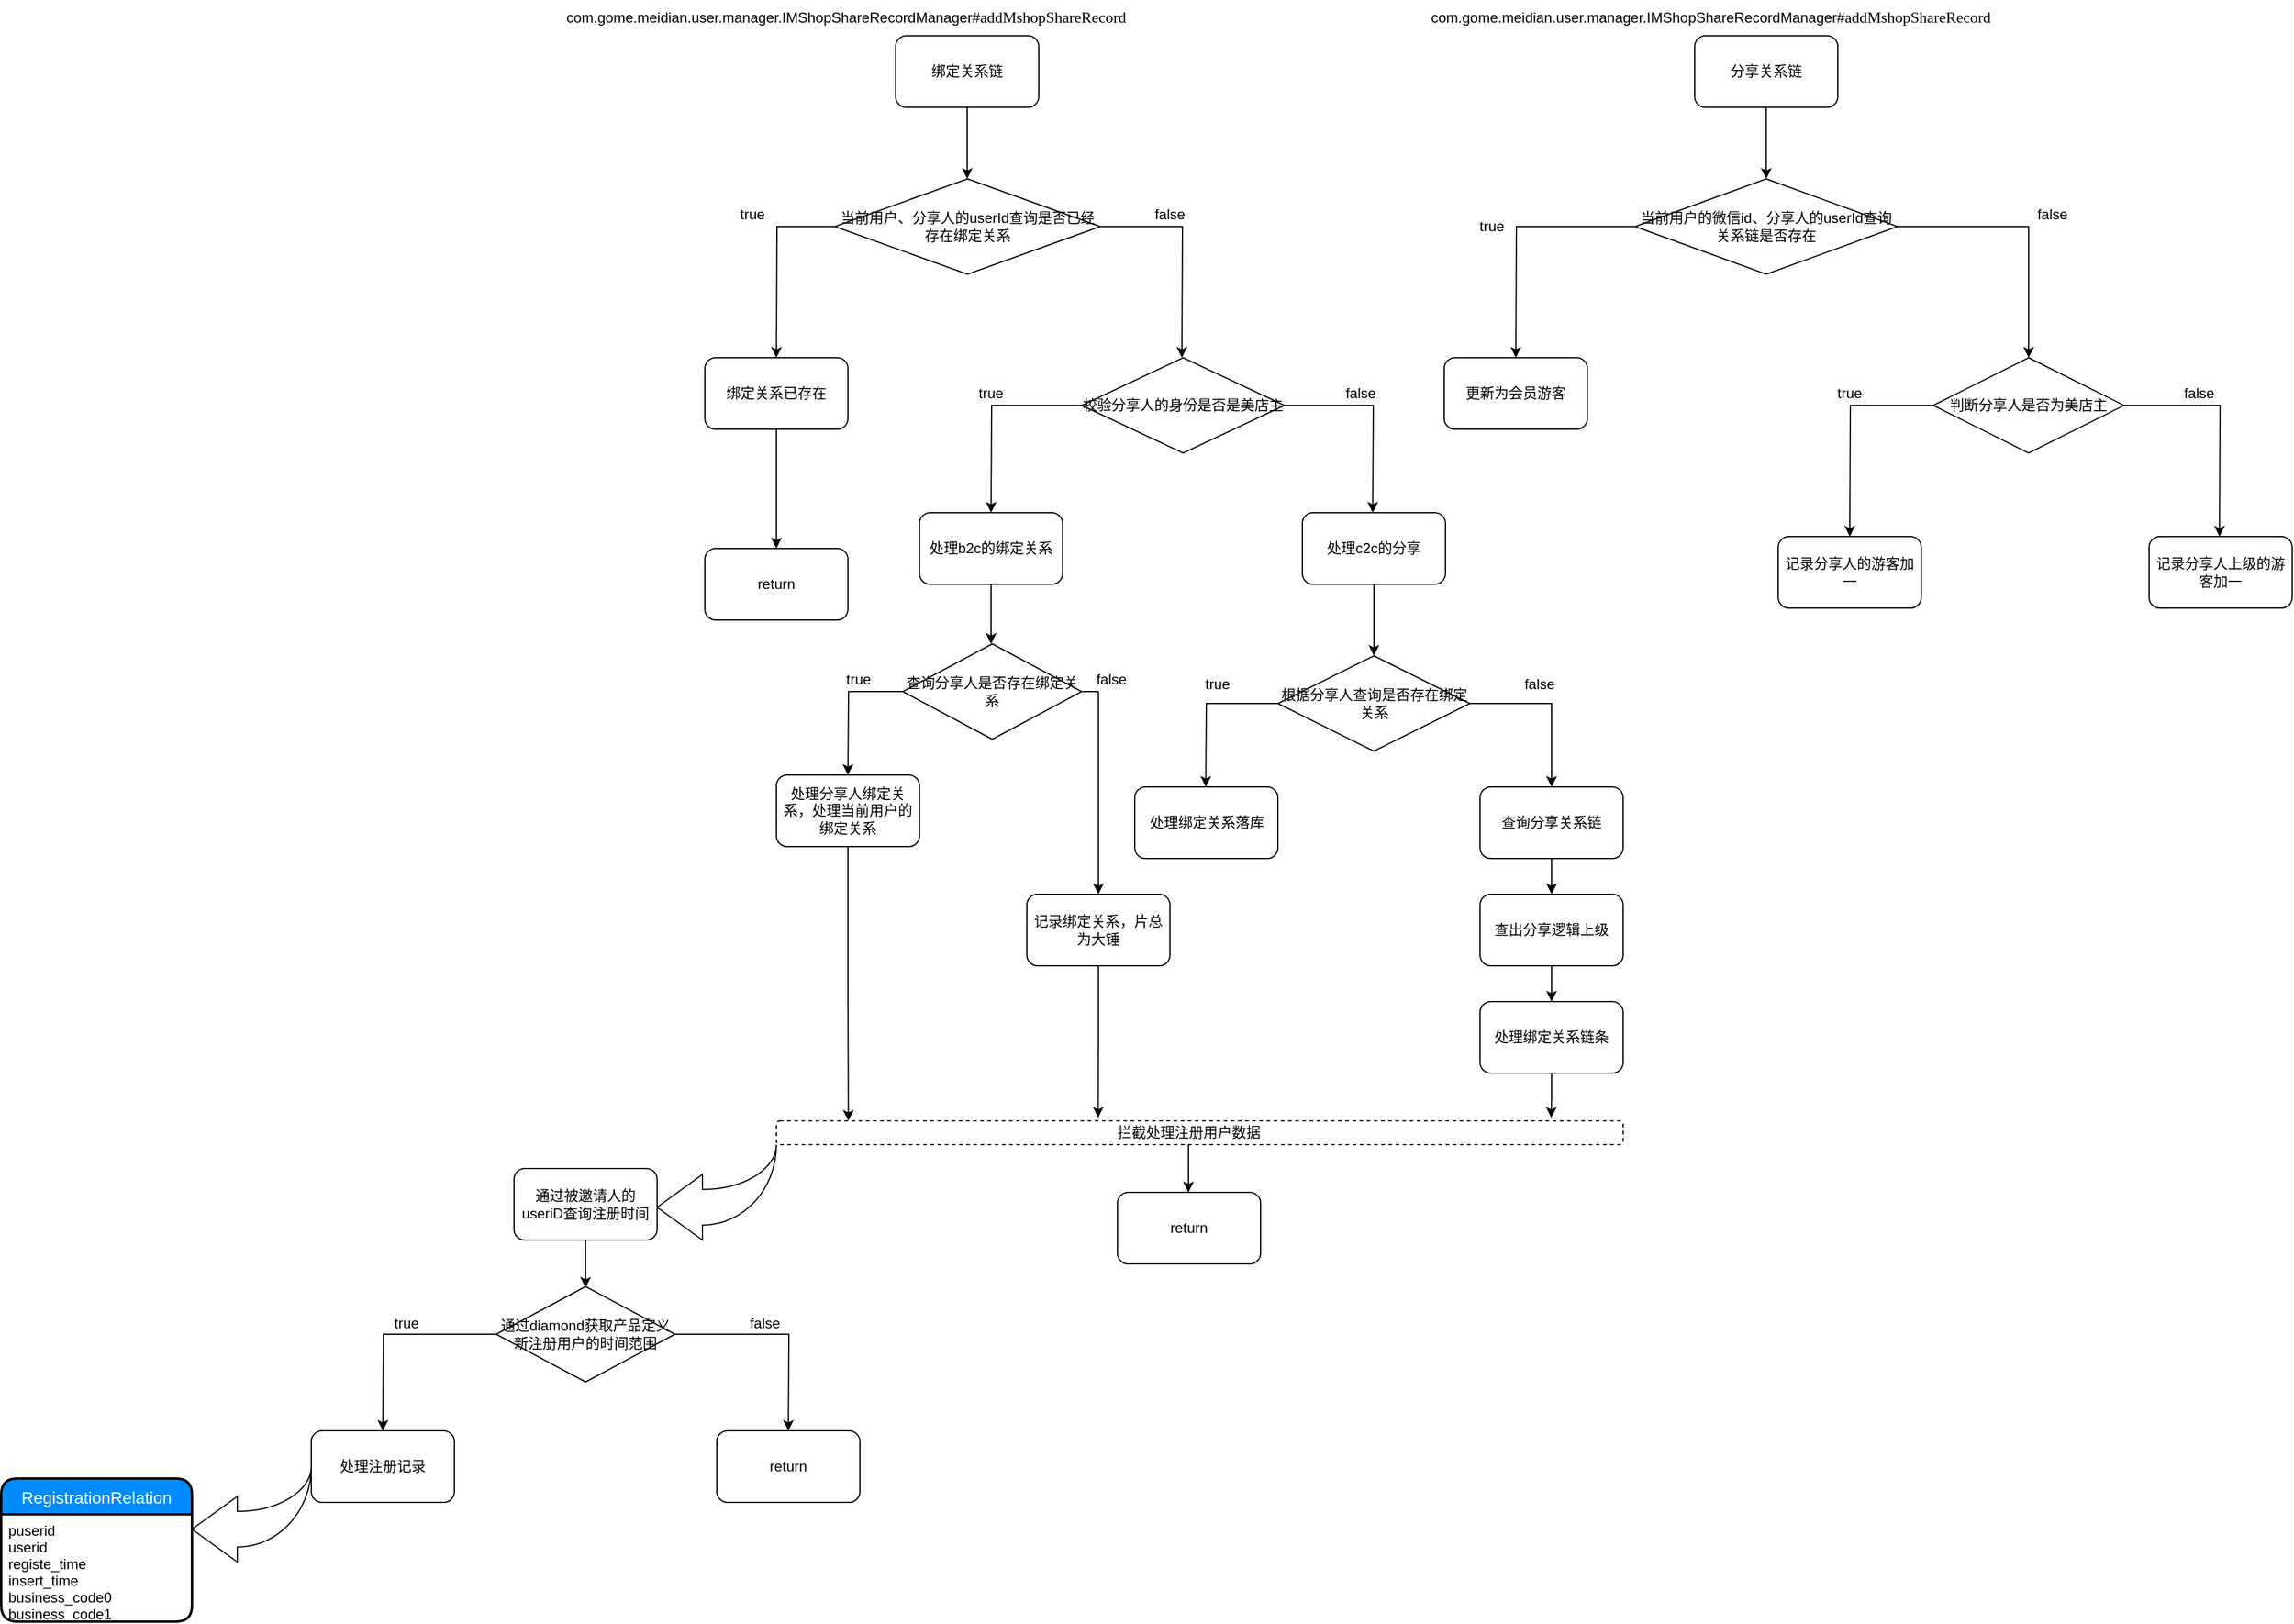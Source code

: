 <mxfile version="12.5.1" type="github">
  <diagram id="msJd3yK6HxjYoxfrZiBb" name="Page-1">
    <mxGraphModel dx="2692" dy="536" grid="1" gridSize="10" guides="1" tooltips="1" connect="1" arrows="1" fold="1" page="1" pageScale="1" pageWidth="827" pageHeight="1169" math="0" shadow="0">
      <root>
        <mxCell id="0"/>
        <mxCell id="1" parent="0"/>
        <mxCell id="jShOLcOtmEcMuFyAX2FL-2" style="edgeStyle=orthogonalEdgeStyle;rounded=0;orthogonalLoop=1;jettySize=auto;html=1;" parent="1" source="jShOLcOtmEcMuFyAX2FL-1" edge="1">
          <mxGeometry relative="1" as="geometry">
            <mxPoint x="50" y="160" as="targetPoint"/>
          </mxGeometry>
        </mxCell>
        <mxCell id="jShOLcOtmEcMuFyAX2FL-1" value="分享关系链" style="rounded=1;whiteSpace=wrap;html=1;" parent="1" vertex="1">
          <mxGeometry x="-10" y="40" width="120" height="60" as="geometry"/>
        </mxCell>
        <mxCell id="jShOLcOtmEcMuFyAX2FL-4" style="edgeStyle=orthogonalEdgeStyle;rounded=0;orthogonalLoop=1;jettySize=auto;html=1;" parent="1" source="jShOLcOtmEcMuFyAX2FL-3" edge="1">
          <mxGeometry relative="1" as="geometry">
            <mxPoint x="-160" y="310" as="targetPoint"/>
          </mxGeometry>
        </mxCell>
        <mxCell id="jShOLcOtmEcMuFyAX2FL-7" style="edgeStyle=orthogonalEdgeStyle;rounded=0;orthogonalLoop=1;jettySize=auto;html=1;" parent="1" source="jShOLcOtmEcMuFyAX2FL-3" edge="1">
          <mxGeometry relative="1" as="geometry">
            <mxPoint x="270" y="310" as="targetPoint"/>
            <Array as="points">
              <mxPoint x="270" y="200"/>
              <mxPoint x="270" y="310"/>
            </Array>
          </mxGeometry>
        </mxCell>
        <mxCell id="jShOLcOtmEcMuFyAX2FL-3" value="当前用户的微信id、分享人的userId查询关系链是否存在" style="rhombus;whiteSpace=wrap;html=1;" parent="1" vertex="1">
          <mxGeometry x="-60" y="160" width="220" height="80" as="geometry"/>
        </mxCell>
        <mxCell id="jShOLcOtmEcMuFyAX2FL-5" value="true" style="text;html=1;strokeColor=none;fillColor=none;align=center;verticalAlign=middle;whiteSpace=wrap;rounded=0;" parent="1" vertex="1">
          <mxGeometry x="-200" y="190" width="40" height="20" as="geometry"/>
        </mxCell>
        <mxCell id="jShOLcOtmEcMuFyAX2FL-6" value="更新为会员游客" style="rounded=1;whiteSpace=wrap;html=1;" parent="1" vertex="1">
          <mxGeometry x="-220" y="310" width="120" height="60" as="geometry"/>
        </mxCell>
        <mxCell id="jShOLcOtmEcMuFyAX2FL-9" value="false" style="text;html=1;strokeColor=none;fillColor=none;align=center;verticalAlign=middle;whiteSpace=wrap;rounded=0;" parent="1" vertex="1">
          <mxGeometry x="270" y="180" width="40" height="20" as="geometry"/>
        </mxCell>
        <mxCell id="jShOLcOtmEcMuFyAX2FL-11" style="edgeStyle=orthogonalEdgeStyle;rounded=0;orthogonalLoop=1;jettySize=auto;html=1;" parent="1" source="jShOLcOtmEcMuFyAX2FL-10" edge="1">
          <mxGeometry relative="1" as="geometry">
            <mxPoint x="120" y="460" as="targetPoint"/>
          </mxGeometry>
        </mxCell>
        <mxCell id="jShOLcOtmEcMuFyAX2FL-14" style="edgeStyle=orthogonalEdgeStyle;rounded=0;orthogonalLoop=1;jettySize=auto;html=1;" parent="1" source="jShOLcOtmEcMuFyAX2FL-10" edge="1">
          <mxGeometry relative="1" as="geometry">
            <mxPoint x="430" y="460" as="targetPoint"/>
          </mxGeometry>
        </mxCell>
        <mxCell id="jShOLcOtmEcMuFyAX2FL-10" value="判断分享人是否为美店主" style="rhombus;whiteSpace=wrap;html=1;" parent="1" vertex="1">
          <mxGeometry x="190" y="310" width="160" height="80" as="geometry"/>
        </mxCell>
        <mxCell id="jShOLcOtmEcMuFyAX2FL-13" value="true" style="text;html=1;strokeColor=none;fillColor=none;align=center;verticalAlign=middle;whiteSpace=wrap;rounded=0;" parent="1" vertex="1">
          <mxGeometry x="100" y="330" width="40" height="20" as="geometry"/>
        </mxCell>
        <mxCell id="jShOLcOtmEcMuFyAX2FL-15" value="false" style="text;html=1;strokeColor=none;fillColor=none;align=center;verticalAlign=middle;whiteSpace=wrap;rounded=0;" parent="1" vertex="1">
          <mxGeometry x="393" y="330" width="40" height="20" as="geometry"/>
        </mxCell>
        <mxCell id="jShOLcOtmEcMuFyAX2FL-16" value="记录分享人的游客加一" style="rounded=1;whiteSpace=wrap;html=1;" parent="1" vertex="1">
          <mxGeometry x="60" y="460" width="120" height="60" as="geometry"/>
        </mxCell>
        <mxCell id="jShOLcOtmEcMuFyAX2FL-17" value="记录分享人上级的游客加一" style="rounded=1;whiteSpace=wrap;html=1;" parent="1" vertex="1">
          <mxGeometry x="371" y="460" width="120" height="60" as="geometry"/>
        </mxCell>
        <mxCell id="jShOLcOtmEcMuFyAX2FL-20" style="edgeStyle=orthogonalEdgeStyle;rounded=0;orthogonalLoop=1;jettySize=auto;html=1;" parent="1" source="jShOLcOtmEcMuFyAX2FL-19" edge="1">
          <mxGeometry relative="1" as="geometry">
            <mxPoint x="-620" y="160" as="targetPoint"/>
          </mxGeometry>
        </mxCell>
        <mxCell id="jShOLcOtmEcMuFyAX2FL-19" value="绑定关系链" style="rounded=1;whiteSpace=wrap;html=1;" parent="1" vertex="1">
          <mxGeometry x="-680" y="40" width="120" height="60" as="geometry"/>
        </mxCell>
        <mxCell id="jShOLcOtmEcMuFyAX2FL-22" style="edgeStyle=orthogonalEdgeStyle;rounded=0;orthogonalLoop=1;jettySize=auto;html=1;" parent="1" source="jShOLcOtmEcMuFyAX2FL-21" edge="1">
          <mxGeometry relative="1" as="geometry">
            <mxPoint x="-780" y="310" as="targetPoint"/>
          </mxGeometry>
        </mxCell>
        <mxCell id="jShOLcOtmEcMuFyAX2FL-24" style="edgeStyle=orthogonalEdgeStyle;rounded=0;orthogonalLoop=1;jettySize=auto;html=1;exitX=1;exitY=0.5;exitDx=0;exitDy=0;" parent="1" source="jShOLcOtmEcMuFyAX2FL-21" edge="1">
          <mxGeometry relative="1" as="geometry">
            <mxPoint x="-440" y="310" as="targetPoint"/>
          </mxGeometry>
        </mxCell>
        <mxCell id="jShOLcOtmEcMuFyAX2FL-21" value="当前用户、分享人的userId查询是否已经存在绑定关系" style="rhombus;whiteSpace=wrap;html=1;" parent="1" vertex="1">
          <mxGeometry x="-731" y="160" width="222.5" height="80" as="geometry"/>
        </mxCell>
        <mxCell id="dtXh-dWTpFdWCNlAV0mI-19" style="edgeStyle=orthogonalEdgeStyle;rounded=0;orthogonalLoop=1;jettySize=auto;html=1;" parent="1" source="jShOLcOtmEcMuFyAX2FL-23" edge="1">
          <mxGeometry relative="1" as="geometry">
            <mxPoint x="-780" y="470" as="targetPoint"/>
          </mxGeometry>
        </mxCell>
        <mxCell id="jShOLcOtmEcMuFyAX2FL-23" value="绑定关系已存在" style="rounded=1;whiteSpace=wrap;html=1;" parent="1" vertex="1">
          <mxGeometry x="-840" y="310" width="120" height="60" as="geometry"/>
        </mxCell>
        <mxCell id="jShOLcOtmEcMuFyAX2FL-26" style="edgeStyle=orthogonalEdgeStyle;rounded=0;orthogonalLoop=1;jettySize=auto;html=1;" parent="1" source="jShOLcOtmEcMuFyAX2FL-25" edge="1">
          <mxGeometry relative="1" as="geometry">
            <mxPoint x="-600" y="440" as="targetPoint"/>
          </mxGeometry>
        </mxCell>
        <mxCell id="dtXh-dWTpFdWCNlAV0mI-1" style="edgeStyle=orthogonalEdgeStyle;rounded=0;orthogonalLoop=1;jettySize=auto;html=1;" parent="1" source="jShOLcOtmEcMuFyAX2FL-25" edge="1">
          <mxGeometry relative="1" as="geometry">
            <mxPoint x="-280" y="440" as="targetPoint"/>
          </mxGeometry>
        </mxCell>
        <mxCell id="jShOLcOtmEcMuFyAX2FL-25" value="校验分享人的身份是否是美店主" style="rhombus;whiteSpace=wrap;html=1;" parent="1" vertex="1">
          <mxGeometry x="-524" y="310" width="170" height="80" as="geometry"/>
        </mxCell>
        <mxCell id="jShOLcOtmEcMuFyAX2FL-27" value="true" style="text;html=1;strokeColor=none;fillColor=none;align=center;verticalAlign=middle;whiteSpace=wrap;rounded=0;" parent="1" vertex="1">
          <mxGeometry x="-620" y="330" width="40" height="20" as="geometry"/>
        </mxCell>
        <mxCell id="jShOLcOtmEcMuFyAX2FL-28" value="true" style="text;html=1;strokeColor=none;fillColor=none;align=center;verticalAlign=middle;whiteSpace=wrap;rounded=0;" parent="1" vertex="1">
          <mxGeometry x="-820" y="180" width="40" height="20" as="geometry"/>
        </mxCell>
        <mxCell id="jShOLcOtmEcMuFyAX2FL-29" value="false" style="text;html=1;strokeColor=none;fillColor=none;align=center;verticalAlign=middle;whiteSpace=wrap;rounded=0;" parent="1" vertex="1">
          <mxGeometry x="-470" y="180" width="40" height="20" as="geometry"/>
        </mxCell>
        <mxCell id="dtXh-dWTpFdWCNlAV0mI-2" value="false" style="text;html=1;strokeColor=none;fillColor=none;align=center;verticalAlign=middle;whiteSpace=wrap;rounded=0;" parent="1" vertex="1">
          <mxGeometry x="-310" y="330" width="40" height="20" as="geometry"/>
        </mxCell>
        <mxCell id="dtXh-dWTpFdWCNlAV0mI-4" style="edgeStyle=orthogonalEdgeStyle;rounded=0;orthogonalLoop=1;jettySize=auto;html=1;" parent="1" source="dtXh-dWTpFdWCNlAV0mI-3" edge="1">
          <mxGeometry relative="1" as="geometry">
            <mxPoint x="-279" y="560" as="targetPoint"/>
          </mxGeometry>
        </mxCell>
        <mxCell id="dtXh-dWTpFdWCNlAV0mI-3" value="处理c2c的分享" style="rounded=1;whiteSpace=wrap;html=1;" parent="1" vertex="1">
          <mxGeometry x="-339" y="440" width="120" height="60" as="geometry"/>
        </mxCell>
        <mxCell id="dtXh-dWTpFdWCNlAV0mI-7" style="edgeStyle=orthogonalEdgeStyle;rounded=0;orthogonalLoop=1;jettySize=auto;html=1;" parent="1" source="dtXh-dWTpFdWCNlAV0mI-5" edge="1">
          <mxGeometry relative="1" as="geometry">
            <mxPoint x="-420" y="670" as="targetPoint"/>
          </mxGeometry>
        </mxCell>
        <mxCell id="dtXh-dWTpFdWCNlAV0mI-9" style="edgeStyle=orthogonalEdgeStyle;rounded=0;orthogonalLoop=1;jettySize=auto;html=1;" parent="1" source="dtXh-dWTpFdWCNlAV0mI-5" edge="1">
          <mxGeometry relative="1" as="geometry">
            <mxPoint x="-130" y="670" as="targetPoint"/>
            <Array as="points">
              <mxPoint x="-130" y="600"/>
              <mxPoint x="-130" y="670"/>
            </Array>
          </mxGeometry>
        </mxCell>
        <mxCell id="dtXh-dWTpFdWCNlAV0mI-5" value="根据分享人查询是否存在绑定关系" style="rhombus;whiteSpace=wrap;html=1;" parent="1" vertex="1">
          <mxGeometry x="-359.5" y="560" width="161" height="80" as="geometry"/>
        </mxCell>
        <mxCell id="dtXh-dWTpFdWCNlAV0mI-8" value="true" style="text;html=1;strokeColor=none;fillColor=none;align=center;verticalAlign=middle;whiteSpace=wrap;rounded=0;" parent="1" vertex="1">
          <mxGeometry x="-430" y="574" width="40" height="20" as="geometry"/>
        </mxCell>
        <mxCell id="dtXh-dWTpFdWCNlAV0mI-10" value="false" style="text;html=1;strokeColor=none;fillColor=none;align=center;verticalAlign=middle;whiteSpace=wrap;rounded=0;" parent="1" vertex="1">
          <mxGeometry x="-160" y="574" width="40" height="20" as="geometry"/>
        </mxCell>
        <mxCell id="dtXh-dWTpFdWCNlAV0mI-11" value="处理绑定关系落库" style="rounded=1;whiteSpace=wrap;html=1;" parent="1" vertex="1">
          <mxGeometry x="-479.5" y="670" width="120" height="60" as="geometry"/>
        </mxCell>
        <mxCell id="dtXh-dWTpFdWCNlAV0mI-20" value="return" style="rounded=1;whiteSpace=wrap;html=1;" parent="1" vertex="1">
          <mxGeometry x="-840" y="470" width="120" height="60" as="geometry"/>
        </mxCell>
        <mxCell id="dtXh-dWTpFdWCNlAV0mI-22" style="edgeStyle=orthogonalEdgeStyle;rounded=0;orthogonalLoop=1;jettySize=auto;html=1;" parent="1" source="dtXh-dWTpFdWCNlAV0mI-21" edge="1">
          <mxGeometry relative="1" as="geometry">
            <mxPoint x="-600" y="550" as="targetPoint"/>
          </mxGeometry>
        </mxCell>
        <mxCell id="dtXh-dWTpFdWCNlAV0mI-21" value="处理b2c的绑定关系" style="rounded=1;whiteSpace=wrap;html=1;" parent="1" vertex="1">
          <mxGeometry x="-660" y="440" width="120" height="60" as="geometry"/>
        </mxCell>
        <mxCell id="dtXh-dWTpFdWCNlAV0mI-24" style="edgeStyle=orthogonalEdgeStyle;rounded=0;orthogonalLoop=1;jettySize=auto;html=1;" parent="1" source="dtXh-dWTpFdWCNlAV0mI-23" edge="1">
          <mxGeometry relative="1" as="geometry">
            <mxPoint x="-720" y="660" as="targetPoint"/>
          </mxGeometry>
        </mxCell>
        <mxCell id="dtXh-dWTpFdWCNlAV0mI-28" style="edgeStyle=orthogonalEdgeStyle;rounded=0;orthogonalLoop=1;jettySize=auto;html=1;" parent="1" source="dtXh-dWTpFdWCNlAV0mI-23" edge="1">
          <mxGeometry relative="1" as="geometry">
            <mxPoint x="-510" y="760" as="targetPoint"/>
            <Array as="points">
              <mxPoint x="-510" y="590"/>
              <mxPoint x="-510" y="760"/>
            </Array>
          </mxGeometry>
        </mxCell>
        <mxCell id="dtXh-dWTpFdWCNlAV0mI-23" value="查询分享人是否存在绑定关系" style="rhombus;whiteSpace=wrap;html=1;" parent="1" vertex="1">
          <mxGeometry x="-674" y="550" width="150" height="80" as="geometry"/>
        </mxCell>
        <mxCell id="dtXh-dWTpFdWCNlAV0mI-26" style="edgeStyle=orthogonalEdgeStyle;rounded=0;orthogonalLoop=1;jettySize=auto;html=1;entryX=0.085;entryY=0;entryDx=0;entryDy=0;entryPerimeter=0;" parent="1" source="dtXh-dWTpFdWCNlAV0mI-25" target="FrUOHMYkgbeQ34xPHMlD-1" edge="1">
          <mxGeometry relative="1" as="geometry">
            <mxPoint x="-720" y="781.6" as="targetPoint"/>
          </mxGeometry>
        </mxCell>
        <mxCell id="dtXh-dWTpFdWCNlAV0mI-25" value="处理分享人绑定关系，处理当前用户的绑定关系" style="rounded=1;whiteSpace=wrap;html=1;" parent="1" vertex="1">
          <mxGeometry x="-780" y="660" width="120" height="60" as="geometry"/>
        </mxCell>
        <mxCell id="dtXh-dWTpFdWCNlAV0mI-29" value="true" style="text;html=1;strokeColor=none;fillColor=none;align=center;verticalAlign=middle;whiteSpace=wrap;rounded=0;" parent="1" vertex="1">
          <mxGeometry x="-731" y="570" width="40" height="20" as="geometry"/>
        </mxCell>
        <mxCell id="dtXh-dWTpFdWCNlAV0mI-30" value="false" style="text;html=1;strokeColor=none;fillColor=none;align=center;verticalAlign=middle;whiteSpace=wrap;rounded=0;" parent="1" vertex="1">
          <mxGeometry x="-519.5" y="570" width="40" height="20" as="geometry"/>
        </mxCell>
        <mxCell id="dtXh-dWTpFdWCNlAV0mI-34" style="edgeStyle=orthogonalEdgeStyle;rounded=0;orthogonalLoop=1;jettySize=auto;html=1;entryX=0.38;entryY=-0.13;entryDx=0;entryDy=0;entryPerimeter=0;" parent="1" source="dtXh-dWTpFdWCNlAV0mI-33" target="FrUOHMYkgbeQ34xPHMlD-1" edge="1">
          <mxGeometry relative="1" as="geometry">
            <mxPoint x="-510" y="860" as="targetPoint"/>
          </mxGeometry>
        </mxCell>
        <mxCell id="dtXh-dWTpFdWCNlAV0mI-33" value="记录绑定关系，片总为大锤" style="rounded=1;whiteSpace=wrap;html=1;" parent="1" vertex="1">
          <mxGeometry x="-570" y="760" width="120" height="60" as="geometry"/>
        </mxCell>
        <mxCell id="dtXh-dWTpFdWCNlAV0mI-41" style="edgeStyle=orthogonalEdgeStyle;rounded=0;orthogonalLoop=1;jettySize=auto;html=1;entryX=0.5;entryY=0;entryDx=0;entryDy=0;" parent="1" source="dtXh-dWTpFdWCNlAV0mI-37" target="dtXh-dWTpFdWCNlAV0mI-39" edge="1">
          <mxGeometry relative="1" as="geometry"/>
        </mxCell>
        <mxCell id="dtXh-dWTpFdWCNlAV0mI-37" value="查询分享关系链" style="rounded=1;whiteSpace=wrap;html=1;" parent="1" vertex="1">
          <mxGeometry x="-190" y="670" width="120" height="60" as="geometry"/>
        </mxCell>
        <mxCell id="dtXh-dWTpFdWCNlAV0mI-40" style="edgeStyle=orthogonalEdgeStyle;rounded=0;orthogonalLoop=1;jettySize=auto;html=1;" parent="1" source="dtXh-dWTpFdWCNlAV0mI-39" edge="1">
          <mxGeometry relative="1" as="geometry">
            <mxPoint x="-130" y="850" as="targetPoint"/>
            <Array as="points">
              <mxPoint x="-130" y="850"/>
              <mxPoint x="-130" y="850"/>
            </Array>
          </mxGeometry>
        </mxCell>
        <mxCell id="dtXh-dWTpFdWCNlAV0mI-39" value="查出分享逻辑上级" style="rounded=1;whiteSpace=wrap;html=1;" parent="1" vertex="1">
          <mxGeometry x="-190" y="760" width="120" height="60" as="geometry"/>
        </mxCell>
        <mxCell id="FrUOHMYkgbeQ34xPHMlD-3" style="edgeStyle=orthogonalEdgeStyle;rounded=0;orthogonalLoop=1;jettySize=auto;html=1;entryX=0.915;entryY=-0.13;entryDx=0;entryDy=0;entryPerimeter=0;" parent="1" source="dtXh-dWTpFdWCNlAV0mI-42" target="FrUOHMYkgbeQ34xPHMlD-1" edge="1">
          <mxGeometry relative="1" as="geometry"/>
        </mxCell>
        <mxCell id="dtXh-dWTpFdWCNlAV0mI-42" value="处理绑定关系链条" style="rounded=1;whiteSpace=wrap;html=1;" parent="1" vertex="1">
          <mxGeometry x="-190" y="850" width="120" height="60" as="geometry"/>
        </mxCell>
        <mxCell id="_Xrs9IkWxP8HYDczXkom-1" value="com.gome.meidian.user.manager.IMShopShareRecordManager#&lt;span style=&quot;background-color: rgb(255 , 255 , 255) ; font-family: &amp;#34;consolas&amp;#34; ; font-size: 9.8pt&quot;&gt;addMshopShareRecord&lt;/span&gt;" style="text;html=1;" parent="1" vertex="1">
          <mxGeometry x="-958" y="10" width="370" height="30" as="geometry"/>
        </mxCell>
        <mxCell id="_Xrs9IkWxP8HYDczXkom-2" value="com.gome.meidian.user.manager.IMShopShareRecordManager#&lt;span style=&quot;background-color: rgb(255 , 255 , 255) ; font-family: &amp;#34;consolas&amp;#34; ; font-size: 9.8pt&quot;&gt;addMshopShareRecord&lt;/span&gt;" style="text;html=1;" parent="1" vertex="1">
          <mxGeometry x="-233.2" y="10" width="370" height="30" as="geometry"/>
        </mxCell>
        <mxCell id="FrUOHMYkgbeQ34xPHMlD-1" value="" style="rounded=1;whiteSpace=wrap;html=1;dashed=1;" parent="1" vertex="1">
          <mxGeometry x="-780" y="950" width="710" height="20" as="geometry"/>
        </mxCell>
        <mxCell id="FrUOHMYkgbeQ34xPHMlD-8" style="edgeStyle=orthogonalEdgeStyle;rounded=0;orthogonalLoop=1;jettySize=auto;html=1;" parent="1" source="FrUOHMYkgbeQ34xPHMlD-7" edge="1">
          <mxGeometry relative="1" as="geometry">
            <mxPoint x="-434.5" y="1010" as="targetPoint"/>
          </mxGeometry>
        </mxCell>
        <mxCell id="FrUOHMYkgbeQ34xPHMlD-7" value="拦截处理注册用户数据" style="text;html=1;strokeColor=none;fillColor=none;align=center;verticalAlign=middle;whiteSpace=wrap;rounded=0;dashed=1;" parent="1" vertex="1">
          <mxGeometry x="-519.5" y="950" width="170" height="20" as="geometry"/>
        </mxCell>
        <mxCell id="FrUOHMYkgbeQ34xPHMlD-9" value="return" style="rounded=1;whiteSpace=wrap;html=1;" parent="1" vertex="1">
          <mxGeometry x="-494" y="1010" width="120" height="60" as="geometry"/>
        </mxCell>
        <mxCell id="FrUOHMYkgbeQ34xPHMlD-12" value="" style="html=1;shadow=0;dashed=0;align=center;verticalAlign=middle;shape=mxgraph.arrows2.jumpInArrow;dy=15;dx=38;arrowHead=55;rotation=-180;" parent="1" vertex="1">
          <mxGeometry x="-880" y="970" width="100" height="80" as="geometry"/>
        </mxCell>
        <mxCell id="FrUOHMYkgbeQ34xPHMlD-14" style="edgeStyle=orthogonalEdgeStyle;rounded=0;orthogonalLoop=1;jettySize=auto;html=1;" parent="1" source="FrUOHMYkgbeQ34xPHMlD-13" edge="1">
          <mxGeometry relative="1" as="geometry">
            <mxPoint x="-940" y="1090" as="targetPoint"/>
          </mxGeometry>
        </mxCell>
        <mxCell id="FrUOHMYkgbeQ34xPHMlD-13" value="通过被邀请人的useriD查询注册时间" style="rounded=1;whiteSpace=wrap;html=1;" parent="1" vertex="1">
          <mxGeometry x="-1000" y="990" width="120" height="60" as="geometry"/>
        </mxCell>
        <mxCell id="FrUOHMYkgbeQ34xPHMlD-16" style="edgeStyle=orthogonalEdgeStyle;rounded=0;orthogonalLoop=1;jettySize=auto;html=1;" parent="1" source="FrUOHMYkgbeQ34xPHMlD-15" edge="1">
          <mxGeometry relative="1" as="geometry">
            <mxPoint x="-1110" y="1210" as="targetPoint"/>
          </mxGeometry>
        </mxCell>
        <mxCell id="FrUOHMYkgbeQ34xPHMlD-18" style="edgeStyle=orthogonalEdgeStyle;rounded=0;orthogonalLoop=1;jettySize=auto;html=1;" parent="1" source="FrUOHMYkgbeQ34xPHMlD-15" edge="1">
          <mxGeometry relative="1" as="geometry">
            <mxPoint x="-770" y="1210" as="targetPoint"/>
          </mxGeometry>
        </mxCell>
        <mxCell id="FrUOHMYkgbeQ34xPHMlD-15" value="通过diamond获取产品定义新注册用户的时间范围" style="rhombus;whiteSpace=wrap;html=1;" parent="1" vertex="1">
          <mxGeometry x="-1015" y="1089" width="150" height="80" as="geometry"/>
        </mxCell>
        <mxCell id="FrUOHMYkgbeQ34xPHMlD-17" value="true" style="text;html=1;strokeColor=none;fillColor=none;align=center;verticalAlign=middle;whiteSpace=wrap;rounded=0;" parent="1" vertex="1">
          <mxGeometry x="-1110" y="1110" width="40" height="20" as="geometry"/>
        </mxCell>
        <mxCell id="FrUOHMYkgbeQ34xPHMlD-19" value="false" style="text;html=1;align=center;verticalAlign=middle;resizable=0;points=[];autosize=1;" parent="1" vertex="1">
          <mxGeometry x="-810" y="1110" width="40" height="20" as="geometry"/>
        </mxCell>
        <mxCell id="FrUOHMYkgbeQ34xPHMlD-20" value="处理注册记录" style="rounded=1;whiteSpace=wrap;html=1;" parent="1" vertex="1">
          <mxGeometry x="-1170" y="1210" width="120" height="60" as="geometry"/>
        </mxCell>
        <mxCell id="FrUOHMYkgbeQ34xPHMlD-21" value="return" style="rounded=1;whiteSpace=wrap;html=1;" parent="1" vertex="1">
          <mxGeometry x="-830" y="1210" width="120" height="60" as="geometry"/>
        </mxCell>
        <mxCell id="X352Pt7sST1AIOhau0CV-1" value="RegistrationRelation" style="swimlane;childLayout=stackLayout;horizontal=1;startSize=30;horizontalStack=0;fillColor=#008cff;fontColor=#FFFFFF;rounded=1;fontSize=14;fontStyle=0;strokeWidth=2;resizeParent=0;resizeLast=1;shadow=0;dashed=0;align=center;" parent="1" vertex="1">
          <mxGeometry x="-1430" y="1250" width="160" height="120" as="geometry"/>
        </mxCell>
        <mxCell id="X352Pt7sST1AIOhau0CV-2" value="puserid&#xa;userid&#xa;registe_time&#xa;insert_time&#xa;business_code0&#xa;business_code1&#xa;&#xa;&#xa;" style="align=left;strokeColor=none;fillColor=none;spacingLeft=4;fontSize=12;verticalAlign=top;resizable=0;rotatable=0;part=1;" parent="X352Pt7sST1AIOhau0CV-1" vertex="1">
          <mxGeometry y="30" width="160" height="90" as="geometry"/>
        </mxCell>
        <mxCell id="X352Pt7sST1AIOhau0CV-4" value="" style="html=1;shadow=0;dashed=0;align=center;verticalAlign=middle;shape=mxgraph.arrows2.jumpInArrow;dy=15;dx=38;arrowHead=55;rotation=-180;" parent="1" vertex="1">
          <mxGeometry x="-1270" y="1240" width="100" height="80" as="geometry"/>
        </mxCell>
      </root>
    </mxGraphModel>
  </diagram>
</mxfile>
